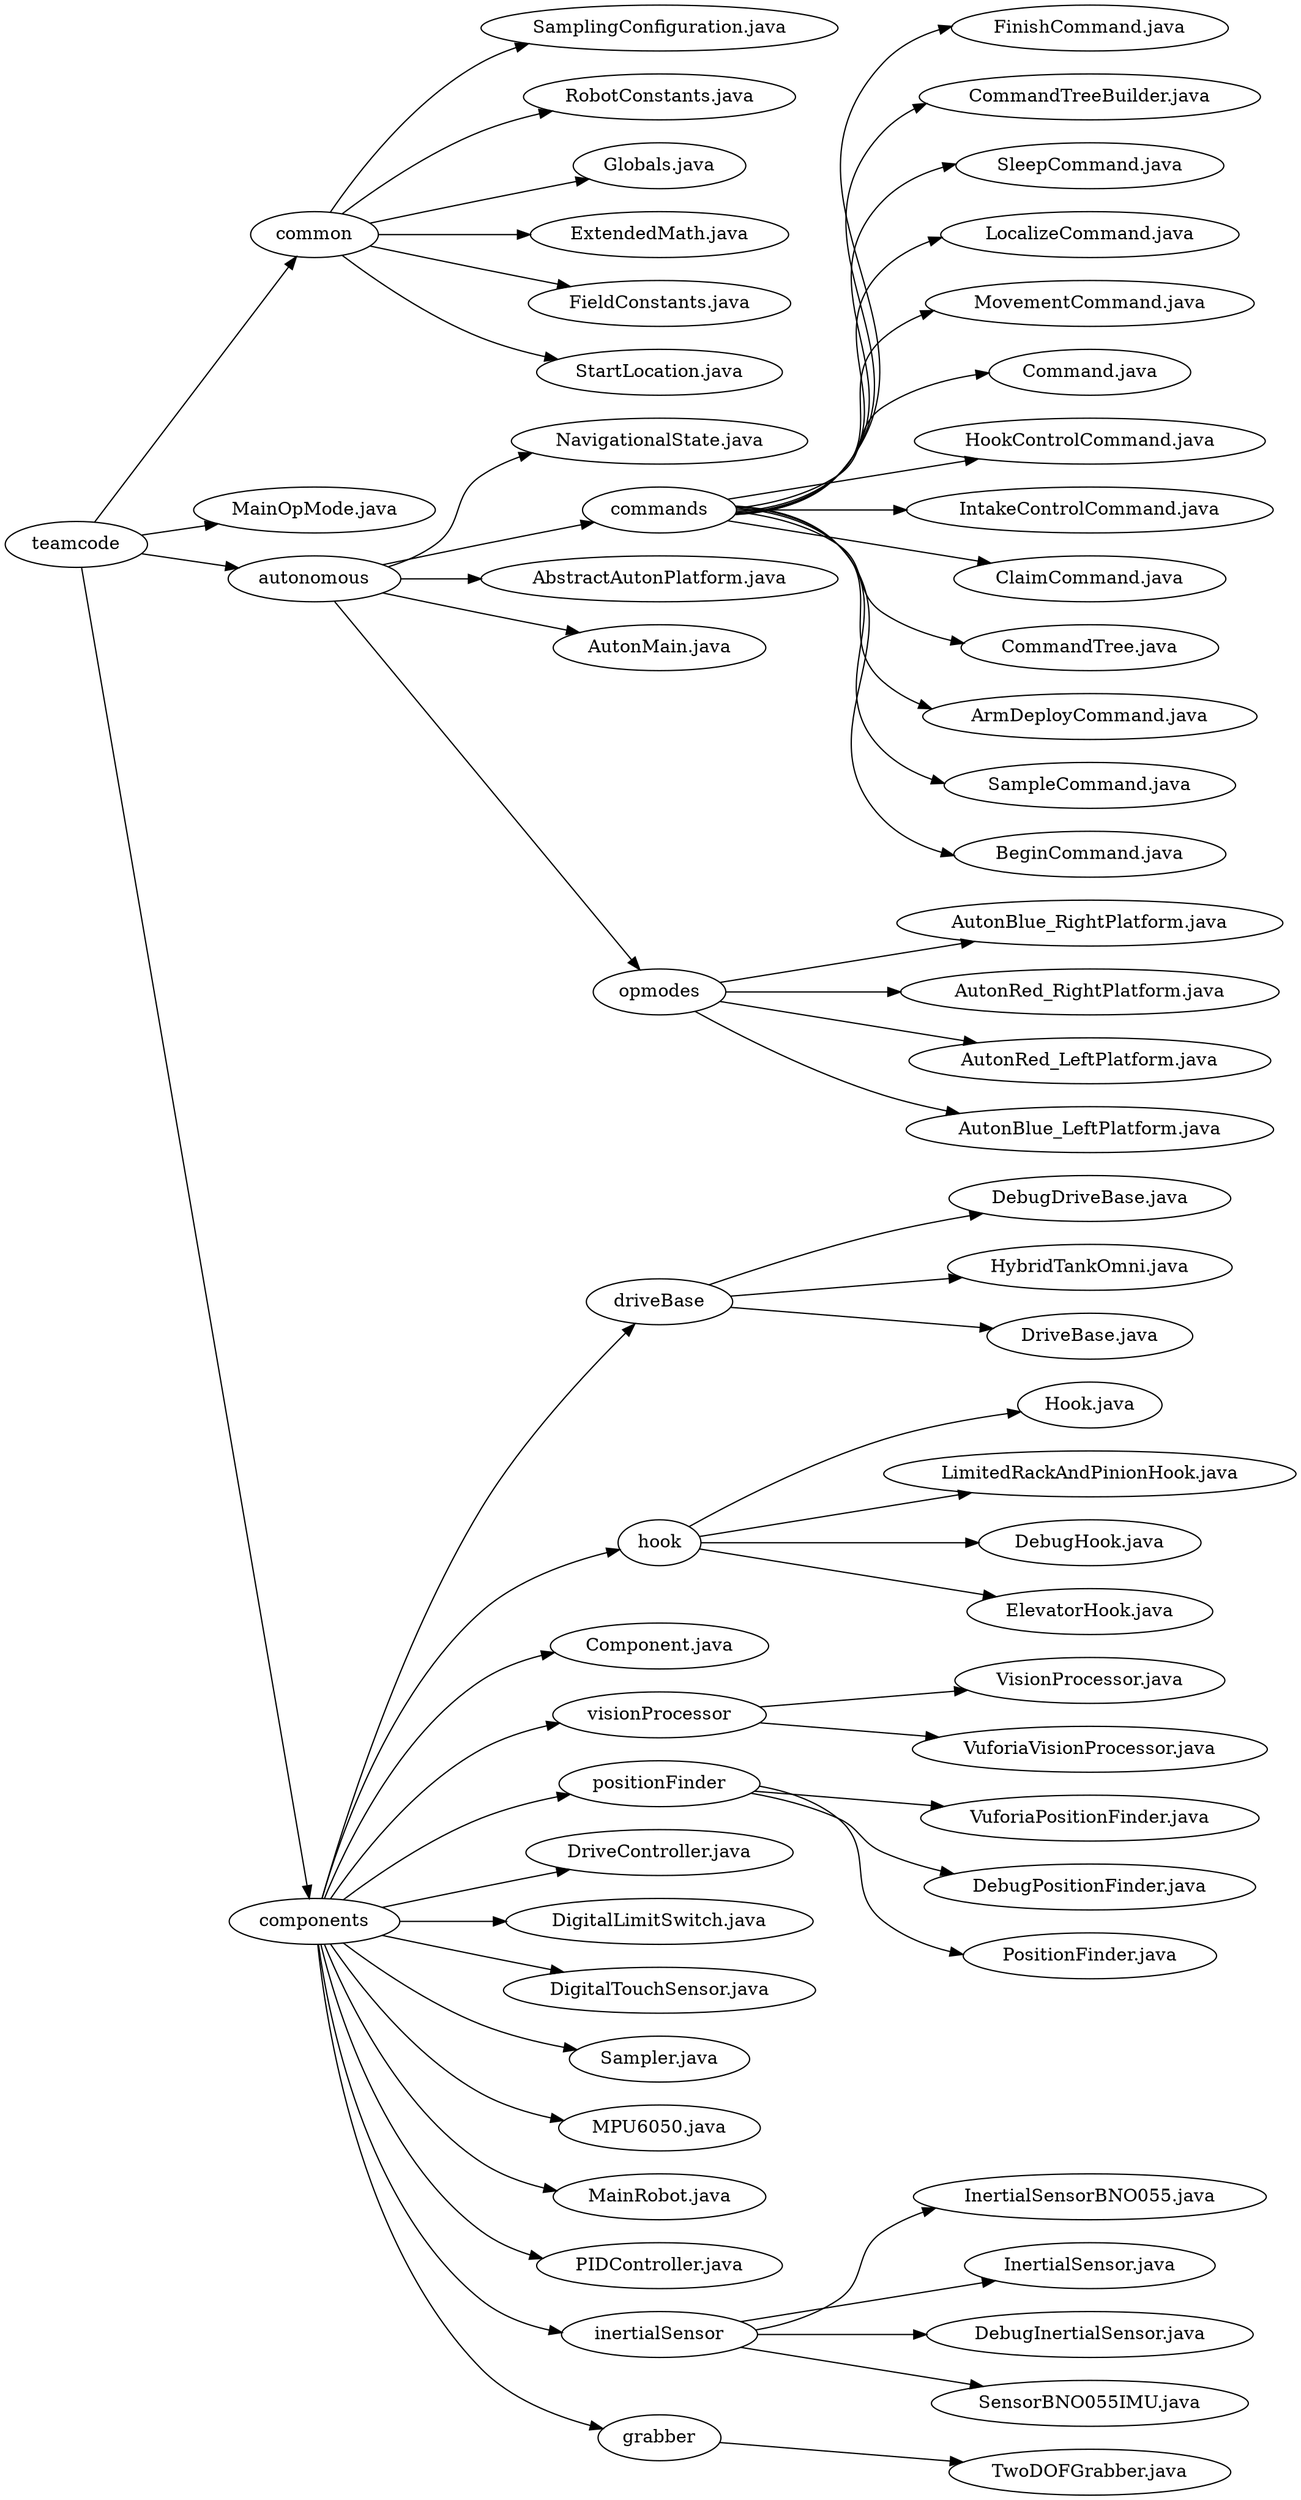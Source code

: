 digraph "directory tree" {
rankdir=LR;  //left to right
"." [label="teamcode"]
"./common" [label="common"]
"./common/SamplingConfiguration.java" [label="SamplingConfiguration.java"]
"./common/RobotConstants.java" [label="RobotConstants.java"]
"./common/Globals.java" [label="Globals.java"]
"./common/ExtendedMath.java" [label="ExtendedMath.java"]
"./common/FieldConstants.java" [label="FieldConstants.java"]
"./common/StartLocation.java" [label="StartLocation.java"]
"./MainOpMode.java" [label="MainOpMode.java"]
"./autonomous" [label="autonomous"]
"./autonomous/NavigationalState.java" [label="NavigationalState.java"]
"./autonomous/commands" [label="commands"]
"./autonomous/commands/FinishCommand.java" [label="FinishCommand.java"]
"./autonomous/commands/CommandTreeBuilder.java" [label="CommandTreeBuilder.java"]
"./autonomous/commands/SleepCommand.java" [label="SleepCommand.java"]
"./autonomous/commands/LocalizeCommand.java" [label="LocalizeCommand.java"]
"./autonomous/commands/MovementCommand.java" [label="MovementCommand.java"]
"./autonomous/commands/Command.java" [label="Command.java"]
"./autonomous/commands/HookControlCommand.java" [label="HookControlCommand.java"]
"./autonomous/commands/IntakeControlCommand.java" [label="IntakeControlCommand.java"]
"./autonomous/commands/ClaimCommand.java" [label="ClaimCommand.java"]
"./autonomous/commands/CommandTree.java" [label="CommandTree.java"]
"./autonomous/commands/ArmDeployCommand.java" [label="ArmDeployCommand.java"]
"./autonomous/commands/SampleCommand.java" [label="SampleCommand.java"]
"./autonomous/commands/BeginCommand.java" [label="BeginCommand.java"]
"./autonomous/AbstractAutonPlatform.java" [label="AbstractAutonPlatform.java"]
"./autonomous/AutonMain.java" [label="AutonMain.java"]
"./autonomous/opmodes" [label="opmodes"]
"./autonomous/opmodes/AutonBlue_RightPlatform.java" [label="AutonBlue_RightPlatform.java"]
"./autonomous/opmodes/AutonRed_RightPlatform.java" [label="AutonRed_RightPlatform.java"]
"./autonomous/opmodes/AutonRed_LeftPlatform.java" [label="AutonRed_LeftPlatform.java"]
"./autonomous/opmodes/AutonBlue_LeftPlatform.java" [label="AutonBlue_LeftPlatform.java"]
"./components" [label="components"]
"./components/driveBase" [label="driveBase"]
"./components/driveBase/DebugDriveBase.java" [label="DebugDriveBase.java"]
"./components/driveBase/HybridTankOmni.java" [label="HybridTankOmni.java"]
"./components/driveBase/DriveBase.java" [label="DriveBase.java"]
"./components/hook" [label="hook"]
"./components/hook/Hook.java" [label="Hook.java"]
"./components/hook/LimitedRackAndPinionHook.java" [label="LimitedRackAndPinionHook.java"]
"./components/hook/DebugHook.java" [label="DebugHook.java"]
"./components/hook/ElevatorHook.java" [label="ElevatorHook.java"]
"./components/Component.java" [label="Component.java"]
"./components/visionProcessor" [label="visionProcessor"]
"./components/visionProcessor/VisionProcessor.java" [label="VisionProcessor.java"]
"./components/visionProcessor/VuforiaVisionProcessor.java" [label="VuforiaVisionProcessor.java"]
"./components/positionFinder" [label="positionFinder"]
"./components/positionFinder/VuforiaPositionFinder.java" [label="VuforiaPositionFinder.java"]
"./components/positionFinder/DebugPositionFinder.java" [label="DebugPositionFinder.java"]
"./components/positionFinder/PositionFinder.java" [label="PositionFinder.java"]
"./components/DriveController.java" [label="DriveController.java"]
"./components/DigitalLimitSwitch.java" [label="DigitalLimitSwitch.java"]
"./components/DigitalTouchSensor.java" [label="DigitalTouchSensor.java"]
"./components/Sampler.java" [label="Sampler.java"]
"./components/MPU6050.java" [label="MPU6050.java"]
"./components/MainRobot.java" [label="MainRobot.java"]
"./components/PIDController.java" [label="PIDController.java"]
"./components/inertialSensor" [label="inertialSensor"]
"./components/inertialSensor/InertialSensorBNO055.java" [label="InertialSensorBNO055.java"]
"./components/inertialSensor/InertialSensor.java" [label="InertialSensor.java"]
"./components/inertialSensor/DebugInertialSensor.java" [label="DebugInertialSensor.java"]
"./components/inertialSensor/SensorBNO055IMU.java" [label="SensorBNO055IMU.java"]
"./components/grabber" [label="grabber"]
"./components/grabber/TwoDOFGrabber.java" [label="TwoDOFGrabber.java"]
"." -> "./MainOpMode.java" [len=3]
"." -> "./autonomous" [len=3]
"./autonomous" -> "./autonomous/AbstractAutonPlatform.java" [len=3]
"./autonomous" -> "./autonomous/AutonMain.java" [len=3]
"./autonomous" -> "./autonomous/NavigationalState.java" [len=3]
"./autonomous" -> "./autonomous/commands" [len=3]
"./autonomous/commands" -> "./autonomous/commands/ArmDeployCommand.java" [len=3]
"./autonomous/commands" -> "./autonomous/commands/BeginCommand.java" [len=3]
"./autonomous/commands" -> "./autonomous/commands/ClaimCommand.java" [len=3]
"./autonomous/commands" -> "./autonomous/commands/Command.java" [len=3]
"./autonomous/commands" -> "./autonomous/commands/CommandTree.java" [len=3]
"./autonomous/commands" -> "./autonomous/commands/CommandTreeBuilder.java" [len=3]
"./autonomous/commands" -> "./autonomous/commands/FinishCommand.java" [len=3]
"./autonomous/commands" -> "./autonomous/commands/HookControlCommand.java" [len=3]
"./autonomous/commands" -> "./autonomous/commands/IntakeControlCommand.java" [len=3]
"./autonomous/commands" -> "./autonomous/commands/LocalizeCommand.java" [len=3]
"./autonomous/commands" -> "./autonomous/commands/MovementCommand.java" [len=3]
"./autonomous/commands" -> "./autonomous/commands/SampleCommand.java" [len=3]
"./autonomous/commands" -> "./autonomous/commands/SleepCommand.java" [len=3]
"./autonomous" -> "./autonomous/opmodes" [len=3]
"./autonomous/opmodes" -> "./autonomous/opmodes/AutonBlue_LeftPlatform.java" [len=3]
"./autonomous/opmodes" -> "./autonomous/opmodes/AutonBlue_RightPlatform.java" [len=3]
"./autonomous/opmodes" -> "./autonomous/opmodes/AutonRed_LeftPlatform.java" [len=3]
"./autonomous/opmodes" -> "./autonomous/opmodes/AutonRed_RightPlatform.java" [len=3]
"." -> "./common" [len=3]
"./common" -> "./common/ExtendedMath.java" [len=3]
"./common" -> "./common/FieldConstants.java" [len=3]
"./common" -> "./common/Globals.java" [len=3]
"./common" -> "./common/RobotConstants.java" [len=3]
"./common" -> "./common/SamplingConfiguration.java" [len=3]
"./common" -> "./common/StartLocation.java" [len=3]
"." -> "./components" [len=3]
"./components" -> "./components/Component.java" [len=3]
"./components" -> "./components/DigitalLimitSwitch.java" [len=3]
"./components" -> "./components/DigitalTouchSensor.java" [len=3]
"./components" -> "./components/DriveController.java" [len=3]
"./components" -> "./components/MPU6050.java" [len=3]
"./components" -> "./components/MainRobot.java" [len=3]
"./components" -> "./components/PIDController.java" [len=3]
"./components" -> "./components/Sampler.java" [len=3]
"./components" -> "./components/driveBase" [len=3]
"./components/driveBase" -> "./components/driveBase/DebugDriveBase.java" [len=3]
"./components/driveBase" -> "./components/driveBase/DriveBase.java" [len=3]
"./components/driveBase" -> "./components/driveBase/HybridTankOmni.java" [len=3]
"./components" -> "./components/grabber" [len=3]
"./components/grabber" -> "./components/grabber/TwoDOFGrabber.java" [len=3]
"./components" -> "./components/hook" [len=3]
"./components/hook" -> "./components/hook/DebugHook.java" [len=3]
"./components/hook" -> "./components/hook/ElevatorHook.java" [len=3]
"./components/hook" -> "./components/hook/Hook.java" [len=3]
"./components/hook" -> "./components/hook/LimitedRackAndPinionHook.java" [len=3]
"./components" -> "./components/inertialSensor" [len=3]
"./components/inertialSensor" -> "./components/inertialSensor/DebugInertialSensor.java" [len=3]
"./components/inertialSensor" -> "./components/inertialSensor/InertialSensor.java" [len=3]
"./components/inertialSensor" -> "./components/inertialSensor/InertialSensorBNO055.java" [len=3]
"./components/inertialSensor" -> "./components/inertialSensor/SensorBNO055IMU.java" [len=3]
"./components" -> "./components/positionFinder" [len=3]
"./components/positionFinder" -> "./components/positionFinder/DebugPositionFinder.java" [len=3]
"./components/positionFinder" -> "./components/positionFinder/PositionFinder.java" [len=3]
"./components/positionFinder" -> "./components/positionFinder/VuforiaPositionFinder.java" [len=3]
"./components" -> "./components/visionProcessor" [len=3]
"./components/visionProcessor" -> "./components/visionProcessor/VisionProcessor.java" [len=3]
"./components/visionProcessor" -> "./components/visionProcessor/VuforiaVisionProcessor.java" [len=3]
}
